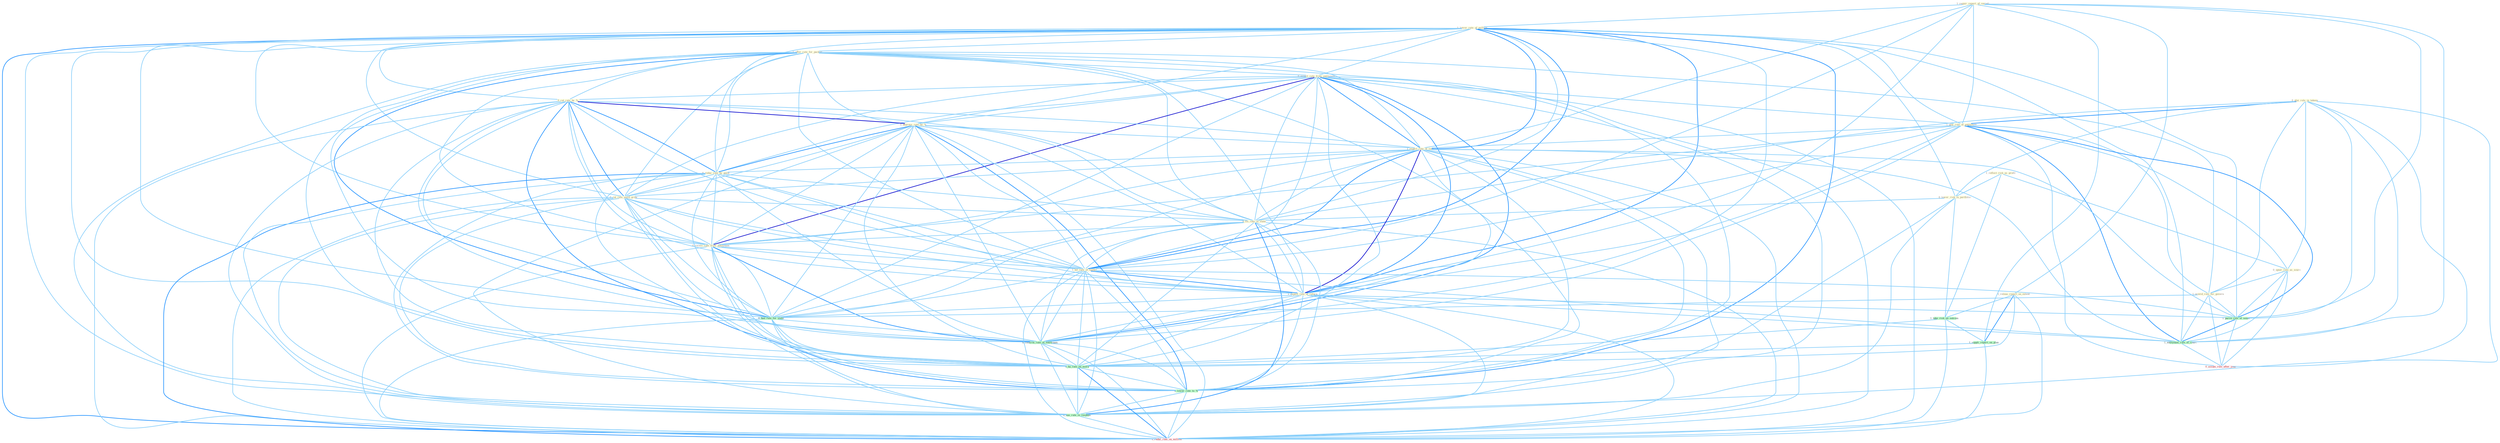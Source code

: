 Graph G{ 
    node
    [shape=polygon,style=filled,width=.5,height=.06,color="#BDFCC9",fixedsize=true,fontsize=4,
    fontcolor="#2f4f4f"];
    {node
    [color="#ffffe0", fontcolor="#8b7d6b"] "1_requir_report_of_varieti " "1_lower_rate_of_million " "1_offer_rate_for_packag " "0_plai_role_in_takeov " "1_releas_report_on_extent " "0_expect_rate_from_entitynam " "1_plai_role_of_entitynam " "0_cut_rate_by_% " "0_depress_rate_by_% " "1_reflect_risk_as_profil " "1_expect_rate_of_loan " "0_ignor_role_as_sourc " "0_reduc_rate_by_point " "0_cut_rate_amid_grow " "0_lower_risk_in_portfolio " "0_fix_rate_in_state " "0_receiv_rate_from_entitynam " "1_hit_rate_of_leader " "1_provid_role_for_govern " "1_expect_rate_of_return "}
{node [color="#fff0f5", fontcolor="#b22222"] "1_reduc_rate_on_million " "0_assum_role_after_year "}
edge [color="#B0E2FF"];

	"1_requir_report_of_varieti " -- "1_lower_rate_of_million " [w="1", color="#87cefa" ];
	"1_requir_report_of_varieti " -- "1_releas_report_on_extent " [w="1", color="#87cefa" ];
	"1_requir_report_of_varieti " -- "1_plai_role_of_entitynam " [w="1", color="#87cefa" ];
	"1_requir_report_of_varieti " -- "1_expect_rate_of_loan " [w="1", color="#87cefa" ];
	"1_requir_report_of_varieti " -- "1_hit_rate_of_leader " [w="1", color="#87cefa" ];
	"1_requir_report_of_varieti " -- "1_expect_rate_of_return " [w="1", color="#87cefa" ];
	"1_requir_report_of_varieti " -- "1_pursu_role_of_senat " [w="1", color="#87cefa" ];
	"1_requir_report_of_varieti " -- "1_suppli_report_on_plan " [w="1", color="#87cefa" ];
	"1_requir_report_of_varieti " -- "1_entitynam_role_of_court " [w="1", color="#87cefa" ];
	"1_lower_rate_of_million " -- "1_offer_rate_for_packag " [w="1", color="#87cefa" ];
	"1_lower_rate_of_million " -- "0_expect_rate_from_entitynam " [w="1", color="#87cefa" ];
	"1_lower_rate_of_million " -- "1_plai_role_of_entitynam " [w="1", color="#87cefa" ];
	"1_lower_rate_of_million " -- "0_cut_rate_by_% " [w="1", color="#87cefa" ];
	"1_lower_rate_of_million " -- "0_depress_rate_by_% " [w="1", color="#87cefa" ];
	"1_lower_rate_of_million " -- "1_expect_rate_of_loan " [w="2", color="#1e90ff" , len=0.8];
	"1_lower_rate_of_million " -- "0_reduc_rate_by_point " [w="1", color="#87cefa" ];
	"1_lower_rate_of_million " -- "0_cut_rate_amid_grow " [w="1", color="#87cefa" ];
	"1_lower_rate_of_million " -- "0_lower_risk_in_portfolio " [w="1", color="#87cefa" ];
	"1_lower_rate_of_million " -- "0_fix_rate_in_state " [w="1", color="#87cefa" ];
	"1_lower_rate_of_million " -- "0_receiv_rate_from_entitynam " [w="1", color="#87cefa" ];
	"1_lower_rate_of_million " -- "1_hit_rate_of_leader " [w="2", color="#1e90ff" , len=0.8];
	"1_lower_rate_of_million " -- "1_expect_rate_of_return " [w="2", color="#1e90ff" , len=0.8];
	"1_lower_rate_of_million " -- "1_pursu_role_of_senat " [w="1", color="#87cefa" ];
	"1_lower_rate_of_million " -- "0_had_rate_for_yield " [w="1", color="#87cefa" ];
	"1_lower_rate_of_million " -- "0_confirm_rate_at_entitynam " [w="1", color="#87cefa" ];
	"1_lower_rate_of_million " -- "0_ha_rate_on_morn " [w="1", color="#87cefa" ];
	"1_lower_rate_of_million " -- "1_entitynam_role_of_court " [w="1", color="#87cefa" ];
	"1_lower_rate_of_million " -- "0_lower_rate_to_% " [w="2", color="#1e90ff" , len=0.8];
	"1_lower_rate_of_million " -- "0_eas_rate_in_respons " [w="1", color="#87cefa" ];
	"1_lower_rate_of_million " -- "1_reduc_rate_on_million " [w="2", color="#1e90ff" , len=0.8];
	"1_offer_rate_for_packag " -- "0_expect_rate_from_entitynam " [w="1", color="#87cefa" ];
	"1_offer_rate_for_packag " -- "0_cut_rate_by_% " [w="1", color="#87cefa" ];
	"1_offer_rate_for_packag " -- "0_depress_rate_by_% " [w="1", color="#87cefa" ];
	"1_offer_rate_for_packag " -- "1_expect_rate_of_loan " [w="1", color="#87cefa" ];
	"1_offer_rate_for_packag " -- "0_reduc_rate_by_point " [w="1", color="#87cefa" ];
	"1_offer_rate_for_packag " -- "0_cut_rate_amid_grow " [w="1", color="#87cefa" ];
	"1_offer_rate_for_packag " -- "0_fix_rate_in_state " [w="1", color="#87cefa" ];
	"1_offer_rate_for_packag " -- "0_receiv_rate_from_entitynam " [w="1", color="#87cefa" ];
	"1_offer_rate_for_packag " -- "1_hit_rate_of_leader " [w="1", color="#87cefa" ];
	"1_offer_rate_for_packag " -- "1_provid_role_for_govern " [w="1", color="#87cefa" ];
	"1_offer_rate_for_packag " -- "1_expect_rate_of_return " [w="1", color="#87cefa" ];
	"1_offer_rate_for_packag " -- "0_had_rate_for_yield " [w="2", color="#1e90ff" , len=0.8];
	"1_offer_rate_for_packag " -- "0_confirm_rate_at_entitynam " [w="1", color="#87cefa" ];
	"1_offer_rate_for_packag " -- "0_ha_rate_on_morn " [w="1", color="#87cefa" ];
	"1_offer_rate_for_packag " -- "0_lower_rate_to_% " [w="1", color="#87cefa" ];
	"1_offer_rate_for_packag " -- "0_eas_rate_in_respons " [w="1", color="#87cefa" ];
	"1_offer_rate_for_packag " -- "1_reduc_rate_on_million " [w="1", color="#87cefa" ];
	"0_plai_role_in_takeov " -- "1_plai_role_of_entitynam " [w="2", color="#1e90ff" , len=0.8];
	"0_plai_role_in_takeov " -- "0_ignor_role_as_sourc " [w="1", color="#87cefa" ];
	"0_plai_role_in_takeov " -- "0_lower_risk_in_portfolio " [w="1", color="#87cefa" ];
	"0_plai_role_in_takeov " -- "0_fix_rate_in_state " [w="1", color="#87cefa" ];
	"0_plai_role_in_takeov " -- "1_provid_role_for_govern " [w="1", color="#87cefa" ];
	"0_plai_role_in_takeov " -- "1_pursu_role_of_senat " [w="1", color="#87cefa" ];
	"0_plai_role_in_takeov " -- "1_entitynam_role_of_court " [w="1", color="#87cefa" ];
	"0_plai_role_in_takeov " -- "0_eas_rate_in_respons " [w="1", color="#87cefa" ];
	"0_plai_role_in_takeov " -- "0_assum_role_after_year " [w="1", color="#87cefa" ];
	"1_releas_report_on_extent " -- "1_take_risk_on_outcom " [w="1", color="#87cefa" ];
	"1_releas_report_on_extent " -- "1_suppli_report_on_plan " [w="2", color="#1e90ff" , len=0.8];
	"1_releas_report_on_extent " -- "0_ha_rate_on_morn " [w="1", color="#87cefa" ];
	"1_releas_report_on_extent " -- "1_reduc_rate_on_million " [w="1", color="#87cefa" ];
	"0_expect_rate_from_entitynam " -- "1_plai_role_of_entitynam " [w="1", color="#87cefa" ];
	"0_expect_rate_from_entitynam " -- "0_cut_rate_by_% " [w="1", color="#87cefa" ];
	"0_expect_rate_from_entitynam " -- "0_depress_rate_by_% " [w="1", color="#87cefa" ];
	"0_expect_rate_from_entitynam " -- "1_expect_rate_of_loan " [w="2", color="#1e90ff" , len=0.8];
	"0_expect_rate_from_entitynam " -- "0_reduc_rate_by_point " [w="1", color="#87cefa" ];
	"0_expect_rate_from_entitynam " -- "0_cut_rate_amid_grow " [w="1", color="#87cefa" ];
	"0_expect_rate_from_entitynam " -- "0_fix_rate_in_state " [w="1", color="#87cefa" ];
	"0_expect_rate_from_entitynam " -- "0_receiv_rate_from_entitynam " [w="3", color="#0000cd" , len=0.6];
	"0_expect_rate_from_entitynam " -- "1_hit_rate_of_leader " [w="1", color="#87cefa" ];
	"0_expect_rate_from_entitynam " -- "1_expect_rate_of_return " [w="2", color="#1e90ff" , len=0.8];
	"0_expect_rate_from_entitynam " -- "0_had_rate_for_yield " [w="1", color="#87cefa" ];
	"0_expect_rate_from_entitynam " -- "0_confirm_rate_at_entitynam " [w="2", color="#1e90ff" , len=0.8];
	"0_expect_rate_from_entitynam " -- "0_ha_rate_on_morn " [w="1", color="#87cefa" ];
	"0_expect_rate_from_entitynam " -- "0_lower_rate_to_% " [w="1", color="#87cefa" ];
	"0_expect_rate_from_entitynam " -- "0_eas_rate_in_respons " [w="1", color="#87cefa" ];
	"0_expect_rate_from_entitynam " -- "1_reduc_rate_on_million " [w="1", color="#87cefa" ];
	"1_plai_role_of_entitynam " -- "1_expect_rate_of_loan " [w="1", color="#87cefa" ];
	"1_plai_role_of_entitynam " -- "0_ignor_role_as_sourc " [w="1", color="#87cefa" ];
	"1_plai_role_of_entitynam " -- "0_receiv_rate_from_entitynam " [w="1", color="#87cefa" ];
	"1_plai_role_of_entitynam " -- "1_hit_rate_of_leader " [w="1", color="#87cefa" ];
	"1_plai_role_of_entitynam " -- "1_provid_role_for_govern " [w="1", color="#87cefa" ];
	"1_plai_role_of_entitynam " -- "1_expect_rate_of_return " [w="1", color="#87cefa" ];
	"1_plai_role_of_entitynam " -- "1_pursu_role_of_senat " [w="2", color="#1e90ff" , len=0.8];
	"1_plai_role_of_entitynam " -- "0_confirm_rate_at_entitynam " [w="1", color="#87cefa" ];
	"1_plai_role_of_entitynam " -- "1_entitynam_role_of_court " [w="2", color="#1e90ff" , len=0.8];
	"1_plai_role_of_entitynam " -- "0_assum_role_after_year " [w="1", color="#87cefa" ];
	"0_cut_rate_by_% " -- "0_depress_rate_by_% " [w="3", color="#0000cd" , len=0.6];
	"0_cut_rate_by_% " -- "1_expect_rate_of_loan " [w="1", color="#87cefa" ];
	"0_cut_rate_by_% " -- "0_reduc_rate_by_point " [w="2", color="#1e90ff" , len=0.8];
	"0_cut_rate_by_% " -- "0_cut_rate_amid_grow " [w="2", color="#1e90ff" , len=0.8];
	"0_cut_rate_by_% " -- "0_fix_rate_in_state " [w="1", color="#87cefa" ];
	"0_cut_rate_by_% " -- "0_receiv_rate_from_entitynam " [w="1", color="#87cefa" ];
	"0_cut_rate_by_% " -- "1_hit_rate_of_leader " [w="1", color="#87cefa" ];
	"0_cut_rate_by_% " -- "1_expect_rate_of_return " [w="1", color="#87cefa" ];
	"0_cut_rate_by_% " -- "0_had_rate_for_yield " [w="1", color="#87cefa" ];
	"0_cut_rate_by_% " -- "0_confirm_rate_at_entitynam " [w="1", color="#87cefa" ];
	"0_cut_rate_by_% " -- "0_ha_rate_on_morn " [w="1", color="#87cefa" ];
	"0_cut_rate_by_% " -- "0_lower_rate_to_% " [w="2", color="#1e90ff" , len=0.8];
	"0_cut_rate_by_% " -- "0_eas_rate_in_respons " [w="1", color="#87cefa" ];
	"0_cut_rate_by_% " -- "1_reduc_rate_on_million " [w="1", color="#87cefa" ];
	"0_depress_rate_by_% " -- "1_expect_rate_of_loan " [w="1", color="#87cefa" ];
	"0_depress_rate_by_% " -- "0_reduc_rate_by_point " [w="2", color="#1e90ff" , len=0.8];
	"0_depress_rate_by_% " -- "0_cut_rate_amid_grow " [w="1", color="#87cefa" ];
	"0_depress_rate_by_% " -- "0_fix_rate_in_state " [w="1", color="#87cefa" ];
	"0_depress_rate_by_% " -- "0_receiv_rate_from_entitynam " [w="1", color="#87cefa" ];
	"0_depress_rate_by_% " -- "1_hit_rate_of_leader " [w="1", color="#87cefa" ];
	"0_depress_rate_by_% " -- "1_expect_rate_of_return " [w="1", color="#87cefa" ];
	"0_depress_rate_by_% " -- "0_had_rate_for_yield " [w="1", color="#87cefa" ];
	"0_depress_rate_by_% " -- "0_confirm_rate_at_entitynam " [w="1", color="#87cefa" ];
	"0_depress_rate_by_% " -- "0_ha_rate_on_morn " [w="1", color="#87cefa" ];
	"0_depress_rate_by_% " -- "0_lower_rate_to_% " [w="2", color="#1e90ff" , len=0.8];
	"0_depress_rate_by_% " -- "0_eas_rate_in_respons " [w="1", color="#87cefa" ];
	"0_depress_rate_by_% " -- "1_reduc_rate_on_million " [w="1", color="#87cefa" ];
	"1_reflect_risk_as_profil " -- "0_ignor_role_as_sourc " [w="1", color="#87cefa" ];
	"1_reflect_risk_as_profil " -- "0_lower_risk_in_portfolio " [w="1", color="#87cefa" ];
	"1_reflect_risk_as_profil " -- "1_take_risk_on_outcom " [w="1", color="#87cefa" ];
	"1_expect_rate_of_loan " -- "0_reduc_rate_by_point " [w="1", color="#87cefa" ];
	"1_expect_rate_of_loan " -- "0_cut_rate_amid_grow " [w="1", color="#87cefa" ];
	"1_expect_rate_of_loan " -- "0_fix_rate_in_state " [w="1", color="#87cefa" ];
	"1_expect_rate_of_loan " -- "0_receiv_rate_from_entitynam " [w="1", color="#87cefa" ];
	"1_expect_rate_of_loan " -- "1_hit_rate_of_leader " [w="2", color="#1e90ff" , len=0.8];
	"1_expect_rate_of_loan " -- "1_expect_rate_of_return " [w="3", color="#0000cd" , len=0.6];
	"1_expect_rate_of_loan " -- "1_pursu_role_of_senat " [w="1", color="#87cefa" ];
	"1_expect_rate_of_loan " -- "0_had_rate_for_yield " [w="1", color="#87cefa" ];
	"1_expect_rate_of_loan " -- "0_confirm_rate_at_entitynam " [w="1", color="#87cefa" ];
	"1_expect_rate_of_loan " -- "0_ha_rate_on_morn " [w="1", color="#87cefa" ];
	"1_expect_rate_of_loan " -- "1_entitynam_role_of_court " [w="1", color="#87cefa" ];
	"1_expect_rate_of_loan " -- "0_lower_rate_to_% " [w="1", color="#87cefa" ];
	"1_expect_rate_of_loan " -- "0_eas_rate_in_respons " [w="1", color="#87cefa" ];
	"1_expect_rate_of_loan " -- "1_reduc_rate_on_million " [w="1", color="#87cefa" ];
	"0_ignor_role_as_sourc " -- "1_provid_role_for_govern " [w="1", color="#87cefa" ];
	"0_ignor_role_as_sourc " -- "1_pursu_role_of_senat " [w="1", color="#87cefa" ];
	"0_ignor_role_as_sourc " -- "1_entitynam_role_of_court " [w="1", color="#87cefa" ];
	"0_ignor_role_as_sourc " -- "0_assum_role_after_year " [w="1", color="#87cefa" ];
	"0_reduc_rate_by_point " -- "0_cut_rate_amid_grow " [w="1", color="#87cefa" ];
	"0_reduc_rate_by_point " -- "0_fix_rate_in_state " [w="1", color="#87cefa" ];
	"0_reduc_rate_by_point " -- "0_receiv_rate_from_entitynam " [w="1", color="#87cefa" ];
	"0_reduc_rate_by_point " -- "1_hit_rate_of_leader " [w="1", color="#87cefa" ];
	"0_reduc_rate_by_point " -- "1_expect_rate_of_return " [w="1", color="#87cefa" ];
	"0_reduc_rate_by_point " -- "0_had_rate_for_yield " [w="1", color="#87cefa" ];
	"0_reduc_rate_by_point " -- "0_confirm_rate_at_entitynam " [w="1", color="#87cefa" ];
	"0_reduc_rate_by_point " -- "0_ha_rate_on_morn " [w="1", color="#87cefa" ];
	"0_reduc_rate_by_point " -- "0_lower_rate_to_% " [w="1", color="#87cefa" ];
	"0_reduc_rate_by_point " -- "0_eas_rate_in_respons " [w="1", color="#87cefa" ];
	"0_reduc_rate_by_point " -- "1_reduc_rate_on_million " [w="2", color="#1e90ff" , len=0.8];
	"0_cut_rate_amid_grow " -- "0_fix_rate_in_state " [w="1", color="#87cefa" ];
	"0_cut_rate_amid_grow " -- "0_receiv_rate_from_entitynam " [w="1", color="#87cefa" ];
	"0_cut_rate_amid_grow " -- "1_hit_rate_of_leader " [w="1", color="#87cefa" ];
	"0_cut_rate_amid_grow " -- "1_expect_rate_of_return " [w="1", color="#87cefa" ];
	"0_cut_rate_amid_grow " -- "0_had_rate_for_yield " [w="1", color="#87cefa" ];
	"0_cut_rate_amid_grow " -- "0_confirm_rate_at_entitynam " [w="1", color="#87cefa" ];
	"0_cut_rate_amid_grow " -- "0_ha_rate_on_morn " [w="1", color="#87cefa" ];
	"0_cut_rate_amid_grow " -- "0_lower_rate_to_% " [w="1", color="#87cefa" ];
	"0_cut_rate_amid_grow " -- "0_eas_rate_in_respons " [w="1", color="#87cefa" ];
	"0_cut_rate_amid_grow " -- "1_reduc_rate_on_million " [w="1", color="#87cefa" ];
	"0_lower_risk_in_portfolio " -- "0_fix_rate_in_state " [w="1", color="#87cefa" ];
	"0_lower_risk_in_portfolio " -- "1_take_risk_on_outcom " [w="1", color="#87cefa" ];
	"0_lower_risk_in_portfolio " -- "0_lower_rate_to_% " [w="1", color="#87cefa" ];
	"0_lower_risk_in_portfolio " -- "0_eas_rate_in_respons " [w="1", color="#87cefa" ];
	"0_fix_rate_in_state " -- "0_receiv_rate_from_entitynam " [w="1", color="#87cefa" ];
	"0_fix_rate_in_state " -- "1_hit_rate_of_leader " [w="1", color="#87cefa" ];
	"0_fix_rate_in_state " -- "1_expect_rate_of_return " [w="1", color="#87cefa" ];
	"0_fix_rate_in_state " -- "0_had_rate_for_yield " [w="1", color="#87cefa" ];
	"0_fix_rate_in_state " -- "0_confirm_rate_at_entitynam " [w="1", color="#87cefa" ];
	"0_fix_rate_in_state " -- "0_ha_rate_on_morn " [w="1", color="#87cefa" ];
	"0_fix_rate_in_state " -- "0_lower_rate_to_% " [w="1", color="#87cefa" ];
	"0_fix_rate_in_state " -- "0_eas_rate_in_respons " [w="2", color="#1e90ff" , len=0.8];
	"0_fix_rate_in_state " -- "1_reduc_rate_on_million " [w="1", color="#87cefa" ];
	"0_receiv_rate_from_entitynam " -- "1_hit_rate_of_leader " [w="1", color="#87cefa" ];
	"0_receiv_rate_from_entitynam " -- "1_expect_rate_of_return " [w="1", color="#87cefa" ];
	"0_receiv_rate_from_entitynam " -- "0_had_rate_for_yield " [w="1", color="#87cefa" ];
	"0_receiv_rate_from_entitynam " -- "0_confirm_rate_at_entitynam " [w="2", color="#1e90ff" , len=0.8];
	"0_receiv_rate_from_entitynam " -- "0_ha_rate_on_morn " [w="1", color="#87cefa" ];
	"0_receiv_rate_from_entitynam " -- "0_lower_rate_to_% " [w="1", color="#87cefa" ];
	"0_receiv_rate_from_entitynam " -- "0_eas_rate_in_respons " [w="1", color="#87cefa" ];
	"0_receiv_rate_from_entitynam " -- "1_reduc_rate_on_million " [w="1", color="#87cefa" ];
	"1_hit_rate_of_leader " -- "1_expect_rate_of_return " [w="2", color="#1e90ff" , len=0.8];
	"1_hit_rate_of_leader " -- "1_pursu_role_of_senat " [w="1", color="#87cefa" ];
	"1_hit_rate_of_leader " -- "0_had_rate_for_yield " [w="1", color="#87cefa" ];
	"1_hit_rate_of_leader " -- "0_confirm_rate_at_entitynam " [w="1", color="#87cefa" ];
	"1_hit_rate_of_leader " -- "0_ha_rate_on_morn " [w="1", color="#87cefa" ];
	"1_hit_rate_of_leader " -- "1_entitynam_role_of_court " [w="1", color="#87cefa" ];
	"1_hit_rate_of_leader " -- "0_lower_rate_to_% " [w="1", color="#87cefa" ];
	"1_hit_rate_of_leader " -- "0_eas_rate_in_respons " [w="1", color="#87cefa" ];
	"1_hit_rate_of_leader " -- "1_reduc_rate_on_million " [w="1", color="#87cefa" ];
	"1_provid_role_for_govern " -- "1_pursu_role_of_senat " [w="1", color="#87cefa" ];
	"1_provid_role_for_govern " -- "0_had_rate_for_yield " [w="1", color="#87cefa" ];
	"1_provid_role_for_govern " -- "1_entitynam_role_of_court " [w="1", color="#87cefa" ];
	"1_provid_role_for_govern " -- "0_assum_role_after_year " [w="1", color="#87cefa" ];
	"1_expect_rate_of_return " -- "1_pursu_role_of_senat " [w="1", color="#87cefa" ];
	"1_expect_rate_of_return " -- "0_had_rate_for_yield " [w="1", color="#87cefa" ];
	"1_expect_rate_of_return " -- "0_confirm_rate_at_entitynam " [w="1", color="#87cefa" ];
	"1_expect_rate_of_return " -- "0_ha_rate_on_morn " [w="1", color="#87cefa" ];
	"1_expect_rate_of_return " -- "1_entitynam_role_of_court " [w="1", color="#87cefa" ];
	"1_expect_rate_of_return " -- "0_lower_rate_to_% " [w="1", color="#87cefa" ];
	"1_expect_rate_of_return " -- "0_eas_rate_in_respons " [w="1", color="#87cefa" ];
	"1_expect_rate_of_return " -- "1_reduc_rate_on_million " [w="1", color="#87cefa" ];
	"1_pursu_role_of_senat " -- "1_entitynam_role_of_court " [w="2", color="#1e90ff" , len=0.8];
	"1_pursu_role_of_senat " -- "0_assum_role_after_year " [w="1", color="#87cefa" ];
	"1_take_risk_on_outcom " -- "1_suppli_report_on_plan " [w="1", color="#87cefa" ];
	"1_take_risk_on_outcom " -- "0_ha_rate_on_morn " [w="1", color="#87cefa" ];
	"1_take_risk_on_outcom " -- "1_reduc_rate_on_million " [w="1", color="#87cefa" ];
	"1_suppli_report_on_plan " -- "0_ha_rate_on_morn " [w="1", color="#87cefa" ];
	"1_suppli_report_on_plan " -- "1_reduc_rate_on_million " [w="1", color="#87cefa" ];
	"0_had_rate_for_yield " -- "0_confirm_rate_at_entitynam " [w="1", color="#87cefa" ];
	"0_had_rate_for_yield " -- "0_ha_rate_on_morn " [w="1", color="#87cefa" ];
	"0_had_rate_for_yield " -- "0_lower_rate_to_% " [w="1", color="#87cefa" ];
	"0_had_rate_for_yield " -- "0_eas_rate_in_respons " [w="1", color="#87cefa" ];
	"0_had_rate_for_yield " -- "1_reduc_rate_on_million " [w="1", color="#87cefa" ];
	"0_confirm_rate_at_entitynam " -- "0_ha_rate_on_morn " [w="1", color="#87cefa" ];
	"0_confirm_rate_at_entitynam " -- "0_lower_rate_to_% " [w="1", color="#87cefa" ];
	"0_confirm_rate_at_entitynam " -- "0_eas_rate_in_respons " [w="1", color="#87cefa" ];
	"0_confirm_rate_at_entitynam " -- "1_reduc_rate_on_million " [w="1", color="#87cefa" ];
	"0_ha_rate_on_morn " -- "0_lower_rate_to_% " [w="1", color="#87cefa" ];
	"0_ha_rate_on_morn " -- "0_eas_rate_in_respons " [w="1", color="#87cefa" ];
	"0_ha_rate_on_morn " -- "1_reduc_rate_on_million " [w="2", color="#1e90ff" , len=0.8];
	"1_entitynam_role_of_court " -- "0_assum_role_after_year " [w="1", color="#87cefa" ];
	"0_lower_rate_to_% " -- "0_eas_rate_in_respons " [w="1", color="#87cefa" ];
	"0_lower_rate_to_% " -- "1_reduc_rate_on_million " [w="1", color="#87cefa" ];
	"0_eas_rate_in_respons " -- "1_reduc_rate_on_million " [w="1", color="#87cefa" ];
}